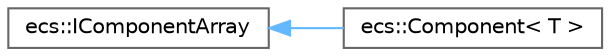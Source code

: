 digraph "Graphical Class Hierarchy"
{
 // LATEX_PDF_SIZE
  bgcolor="transparent";
  edge [fontname=Helvetica,fontsize=10,labelfontname=Helvetica,labelfontsize=10];
  node [fontname=Helvetica,fontsize=10,shape=box,height=0.2,width=0.4];
  rankdir="LR";
  Node0 [id="Node000000",label="ecs::IComponentArray",height=0.2,width=0.4,color="grey40", fillcolor="white", style="filled",URL="$classecs_1_1_i_component_array.html",tooltip=" "];
  Node0 -> Node1 [id="edge1_Node000000_Node000001",dir="back",color="steelblue1",style="solid",tooltip=" "];
  Node1 [id="Node000001",label="ecs::Component\< T \>",height=0.2,width=0.4,color="grey40", fillcolor="white", style="filled",URL="$classecs_1_1_component.html",tooltip=" "];
}
